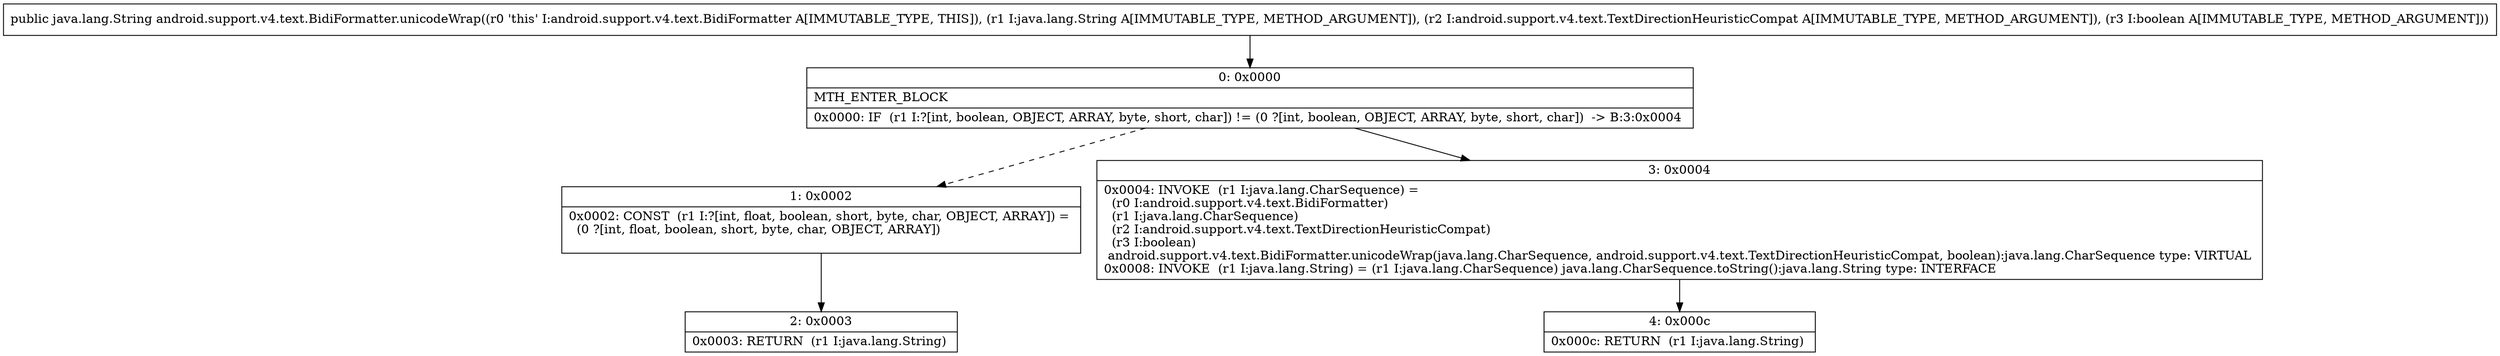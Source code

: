 digraph "CFG forandroid.support.v4.text.BidiFormatter.unicodeWrap(Ljava\/lang\/String;Landroid\/support\/v4\/text\/TextDirectionHeuristicCompat;Z)Ljava\/lang\/String;" {
Node_0 [shape=record,label="{0\:\ 0x0000|MTH_ENTER_BLOCK\l|0x0000: IF  (r1 I:?[int, boolean, OBJECT, ARRAY, byte, short, char]) != (0 ?[int, boolean, OBJECT, ARRAY, byte, short, char])  \-\> B:3:0x0004 \l}"];
Node_1 [shape=record,label="{1\:\ 0x0002|0x0002: CONST  (r1 I:?[int, float, boolean, short, byte, char, OBJECT, ARRAY]) = \l  (0 ?[int, float, boolean, short, byte, char, OBJECT, ARRAY])\l \l}"];
Node_2 [shape=record,label="{2\:\ 0x0003|0x0003: RETURN  (r1 I:java.lang.String) \l}"];
Node_3 [shape=record,label="{3\:\ 0x0004|0x0004: INVOKE  (r1 I:java.lang.CharSequence) = \l  (r0 I:android.support.v4.text.BidiFormatter)\l  (r1 I:java.lang.CharSequence)\l  (r2 I:android.support.v4.text.TextDirectionHeuristicCompat)\l  (r3 I:boolean)\l android.support.v4.text.BidiFormatter.unicodeWrap(java.lang.CharSequence, android.support.v4.text.TextDirectionHeuristicCompat, boolean):java.lang.CharSequence type: VIRTUAL \l0x0008: INVOKE  (r1 I:java.lang.String) = (r1 I:java.lang.CharSequence) java.lang.CharSequence.toString():java.lang.String type: INTERFACE \l}"];
Node_4 [shape=record,label="{4\:\ 0x000c|0x000c: RETURN  (r1 I:java.lang.String) \l}"];
MethodNode[shape=record,label="{public java.lang.String android.support.v4.text.BidiFormatter.unicodeWrap((r0 'this' I:android.support.v4.text.BidiFormatter A[IMMUTABLE_TYPE, THIS]), (r1 I:java.lang.String A[IMMUTABLE_TYPE, METHOD_ARGUMENT]), (r2 I:android.support.v4.text.TextDirectionHeuristicCompat A[IMMUTABLE_TYPE, METHOD_ARGUMENT]), (r3 I:boolean A[IMMUTABLE_TYPE, METHOD_ARGUMENT])) }"];
MethodNode -> Node_0;
Node_0 -> Node_1[style=dashed];
Node_0 -> Node_3;
Node_1 -> Node_2;
Node_3 -> Node_4;
}

